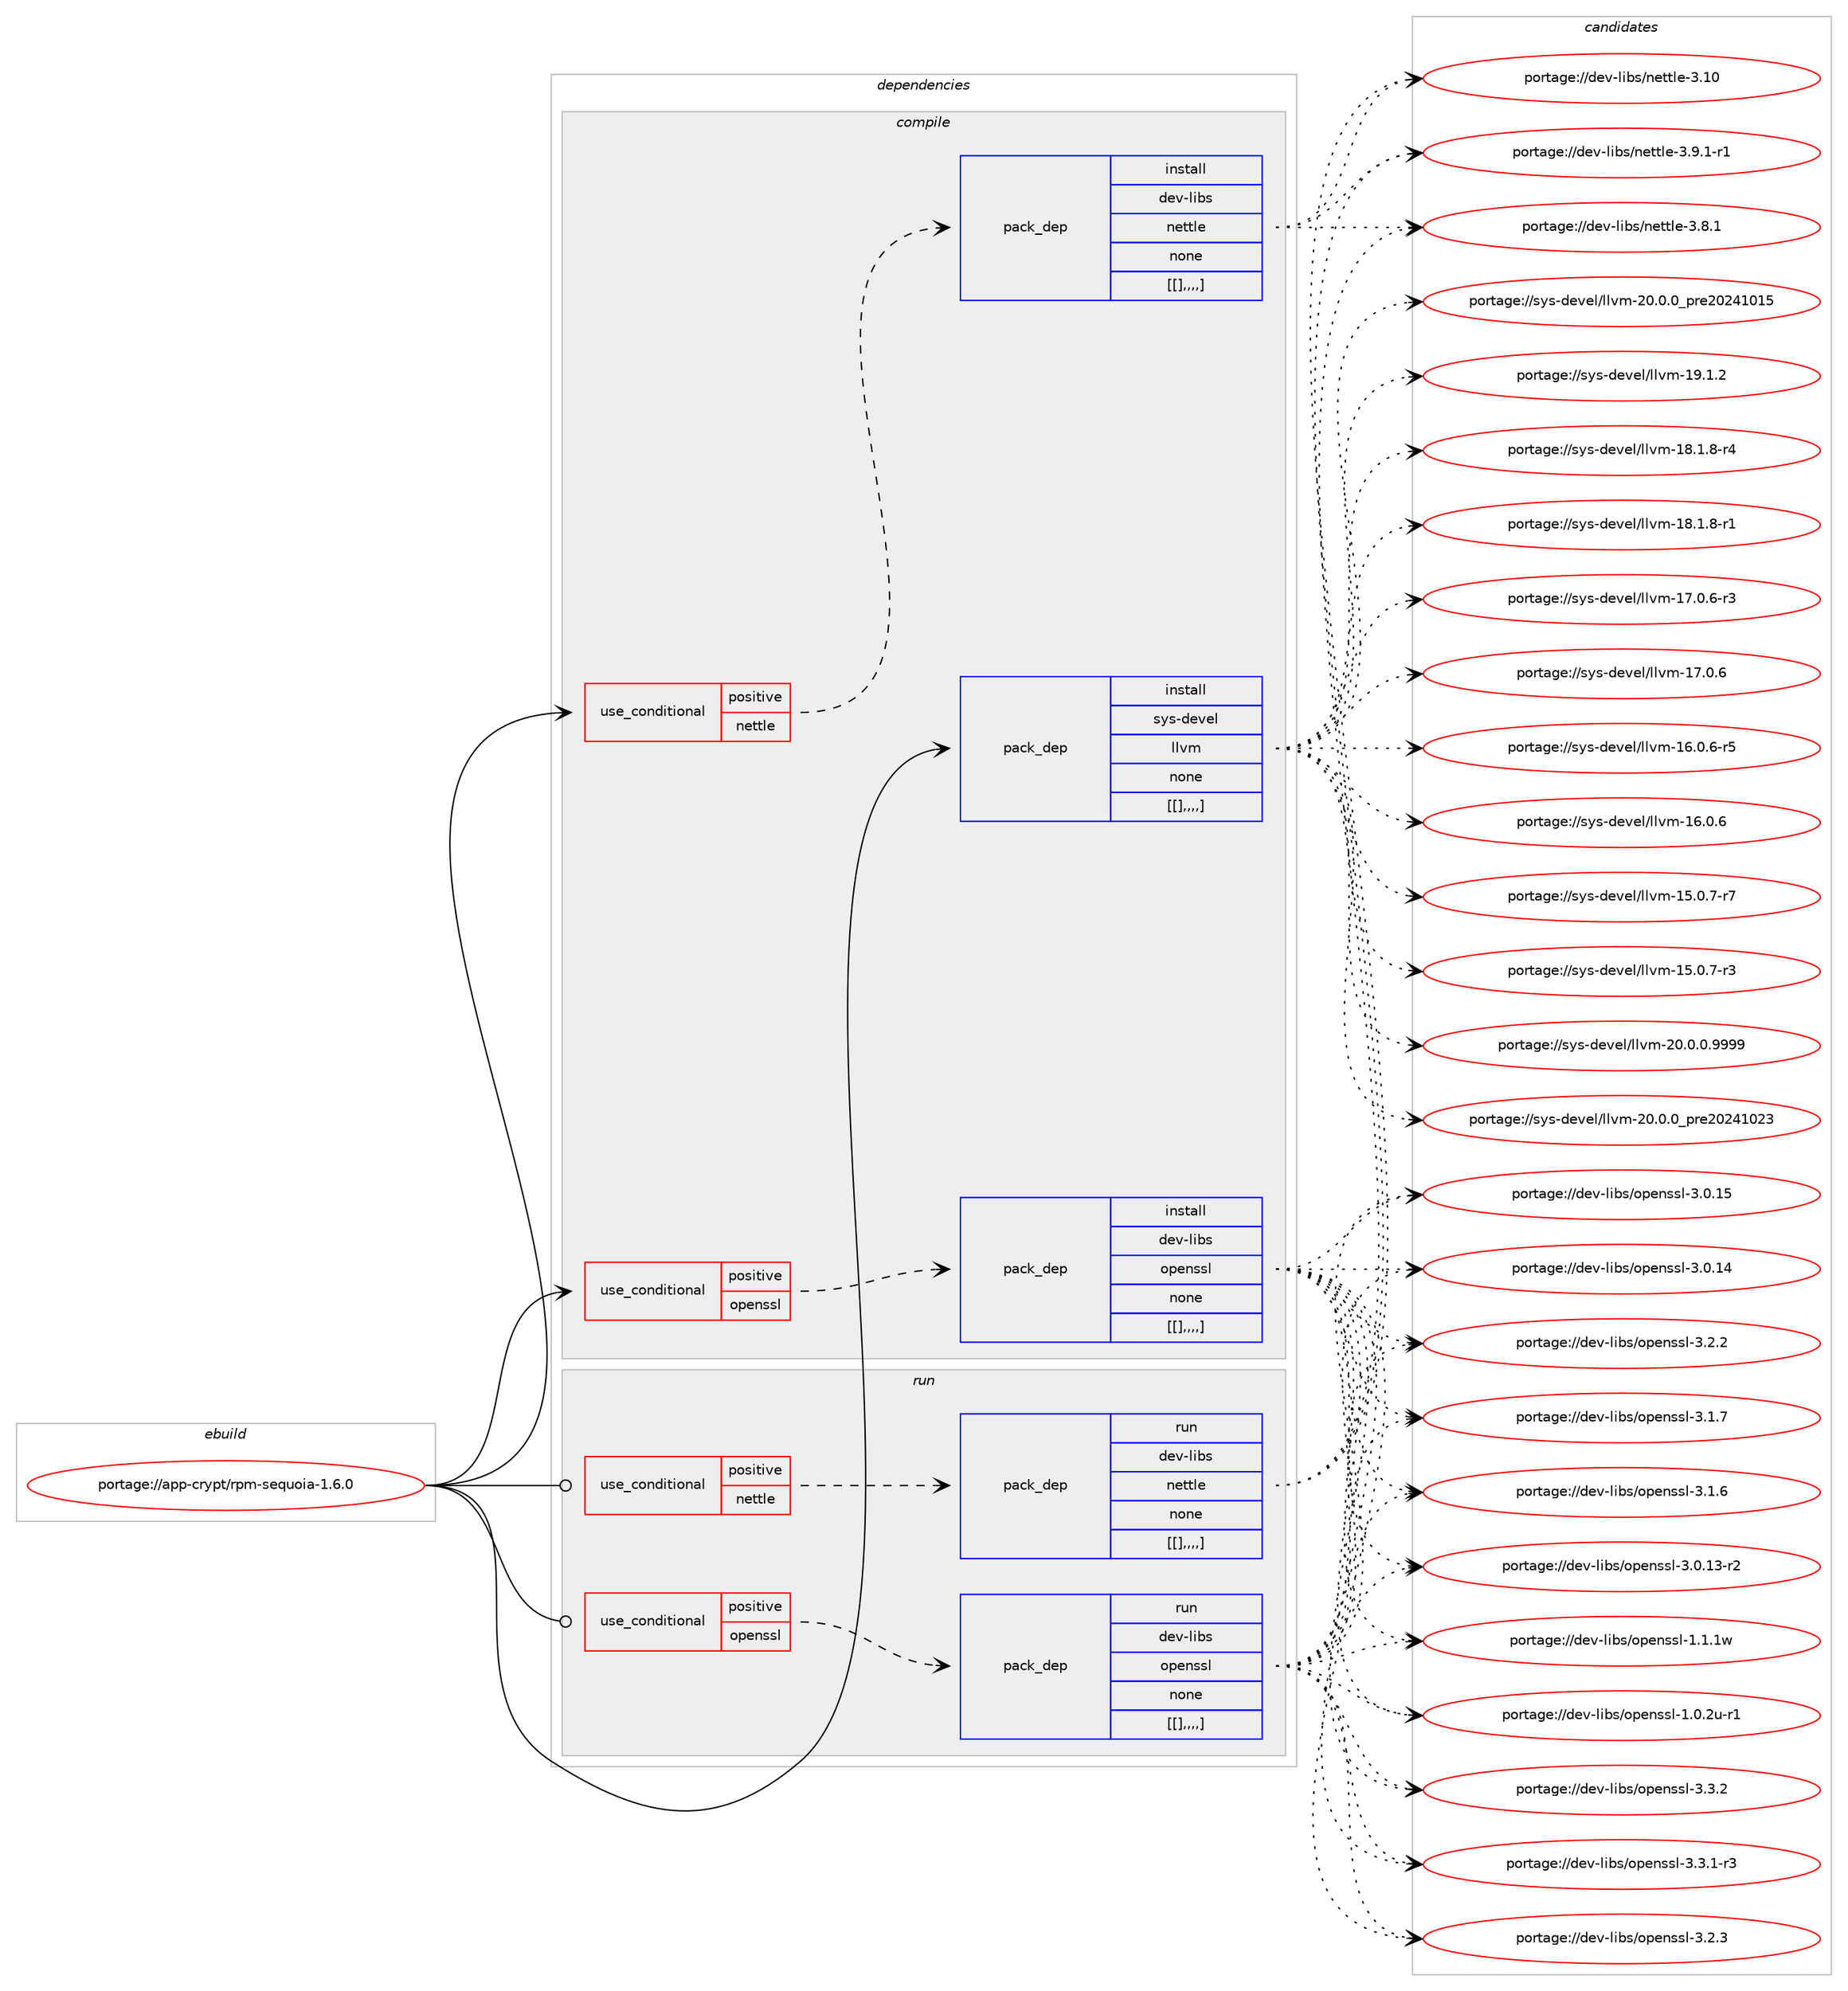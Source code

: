 digraph prolog {

# *************
# Graph options
# *************

newrank=true;
concentrate=true;
compound=true;
graph [rankdir=LR,fontname=Helvetica,fontsize=10,ranksep=1.5];#, ranksep=2.5, nodesep=0.2];
edge  [arrowhead=vee];
node  [fontname=Helvetica,fontsize=10];

# **********
# The ebuild
# **********

subgraph cluster_leftcol {
color=gray;
label=<<i>ebuild</i>>;
id [label="portage://app-crypt/rpm-sequoia-1.6.0", color=red, width=4, href="../app-crypt/rpm-sequoia-1.6.0.svg"];
}

# ****************
# The dependencies
# ****************

subgraph cluster_midcol {
color=gray;
label=<<i>dependencies</i>>;
subgraph cluster_compile {
fillcolor="#eeeeee";
style=filled;
label=<<i>compile</i>>;
subgraph cond3850 {
dependency14036 [label=<<TABLE BORDER="0" CELLBORDER="1" CELLSPACING="0" CELLPADDING="4"><TR><TD ROWSPAN="3" CELLPADDING="10">use_conditional</TD></TR><TR><TD>positive</TD></TR><TR><TD>nettle</TD></TR></TABLE>>, shape=none, color=red];
subgraph pack10108 {
dependency14041 [label=<<TABLE BORDER="0" CELLBORDER="1" CELLSPACING="0" CELLPADDING="4" WIDTH="220"><TR><TD ROWSPAN="6" CELLPADDING="30">pack_dep</TD></TR><TR><TD WIDTH="110">install</TD></TR><TR><TD>dev-libs</TD></TR><TR><TD>nettle</TD></TR><TR><TD>none</TD></TR><TR><TD>[[],,,,]</TD></TR></TABLE>>, shape=none, color=blue];
}
dependency14036:e -> dependency14041:w [weight=20,style="dashed",arrowhead="vee"];
}
id:e -> dependency14036:w [weight=20,style="solid",arrowhead="vee"];
subgraph cond3891 {
dependency14167 [label=<<TABLE BORDER="0" CELLBORDER="1" CELLSPACING="0" CELLPADDING="4"><TR><TD ROWSPAN="3" CELLPADDING="10">use_conditional</TD></TR><TR><TD>positive</TD></TR><TR><TD>openssl</TD></TR></TABLE>>, shape=none, color=red];
subgraph pack10231 {
dependency14197 [label=<<TABLE BORDER="0" CELLBORDER="1" CELLSPACING="0" CELLPADDING="4" WIDTH="220"><TR><TD ROWSPAN="6" CELLPADDING="30">pack_dep</TD></TR><TR><TD WIDTH="110">install</TD></TR><TR><TD>dev-libs</TD></TR><TR><TD>openssl</TD></TR><TR><TD>none</TD></TR><TR><TD>[[],,,,]</TD></TR></TABLE>>, shape=none, color=blue];
}
dependency14167:e -> dependency14197:w [weight=20,style="dashed",arrowhead="vee"];
}
id:e -> dependency14167:w [weight=20,style="solid",arrowhead="vee"];
subgraph pack10252 {
dependency14221 [label=<<TABLE BORDER="0" CELLBORDER="1" CELLSPACING="0" CELLPADDING="4" WIDTH="220"><TR><TD ROWSPAN="6" CELLPADDING="30">pack_dep</TD></TR><TR><TD WIDTH="110">install</TD></TR><TR><TD>sys-devel</TD></TR><TR><TD>llvm</TD></TR><TR><TD>none</TD></TR><TR><TD>[[],,,,]</TD></TR></TABLE>>, shape=none, color=blue];
}
id:e -> dependency14221:w [weight=20,style="solid",arrowhead="vee"];
}
subgraph cluster_compileandrun {
fillcolor="#eeeeee";
style=filled;
label=<<i>compile and run</i>>;
}
subgraph cluster_run {
fillcolor="#eeeeee";
style=filled;
label=<<i>run</i>>;
subgraph cond3905 {
dependency14246 [label=<<TABLE BORDER="0" CELLBORDER="1" CELLSPACING="0" CELLPADDING="4"><TR><TD ROWSPAN="3" CELLPADDING="10">use_conditional</TD></TR><TR><TD>positive</TD></TR><TR><TD>nettle</TD></TR></TABLE>>, shape=none, color=red];
subgraph pack10290 {
dependency14265 [label=<<TABLE BORDER="0" CELLBORDER="1" CELLSPACING="0" CELLPADDING="4" WIDTH="220"><TR><TD ROWSPAN="6" CELLPADDING="30">pack_dep</TD></TR><TR><TD WIDTH="110">run</TD></TR><TR><TD>dev-libs</TD></TR><TR><TD>nettle</TD></TR><TR><TD>none</TD></TR><TR><TD>[[],,,,]</TD></TR></TABLE>>, shape=none, color=blue];
}
dependency14246:e -> dependency14265:w [weight=20,style="dashed",arrowhead="vee"];
}
id:e -> dependency14246:w [weight=20,style="solid",arrowhead="odot"];
subgraph cond3919 {
dependency14347 [label=<<TABLE BORDER="0" CELLBORDER="1" CELLSPACING="0" CELLPADDING="4"><TR><TD ROWSPAN="3" CELLPADDING="10">use_conditional</TD></TR><TR><TD>positive</TD></TR><TR><TD>openssl</TD></TR></TABLE>>, shape=none, color=red];
subgraph pack10384 {
dependency14407 [label=<<TABLE BORDER="0" CELLBORDER="1" CELLSPACING="0" CELLPADDING="4" WIDTH="220"><TR><TD ROWSPAN="6" CELLPADDING="30">pack_dep</TD></TR><TR><TD WIDTH="110">run</TD></TR><TR><TD>dev-libs</TD></TR><TR><TD>openssl</TD></TR><TR><TD>none</TD></TR><TR><TD>[[],,,,]</TD></TR></TABLE>>, shape=none, color=blue];
}
dependency14347:e -> dependency14407:w [weight=20,style="dashed",arrowhead="vee"];
}
id:e -> dependency14347:w [weight=20,style="solid",arrowhead="odot"];
}
}

# **************
# The candidates
# **************

subgraph cluster_choices {
rank=same;
color=gray;
label=<<i>candidates</i>>;

subgraph choice9878 {
color=black;
nodesep=1;
choice1001011184510810598115471101011161161081014551464948 [label="portage://dev-libs/nettle-3.10", color=red, width=4,href="../dev-libs/nettle-3.10.svg"];
choice1001011184510810598115471101011161161081014551465746494511449 [label="portage://dev-libs/nettle-3.9.1-r1", color=red, width=4,href="../dev-libs/nettle-3.9.1-r1.svg"];
choice100101118451081059811547110101116116108101455146564649 [label="portage://dev-libs/nettle-3.8.1", color=red, width=4,href="../dev-libs/nettle-3.8.1.svg"];
dependency14041:e -> choice1001011184510810598115471101011161161081014551464948:w [style=dotted,weight="100"];
dependency14041:e -> choice1001011184510810598115471101011161161081014551465746494511449:w [style=dotted,weight="100"];
dependency14041:e -> choice100101118451081059811547110101116116108101455146564649:w [style=dotted,weight="100"];
}
subgraph choice9883 {
color=black;
nodesep=1;
choice100101118451081059811547111112101110115115108455146514650 [label="portage://dev-libs/openssl-3.3.2", color=red, width=4,href="../dev-libs/openssl-3.3.2.svg"];
choice1001011184510810598115471111121011101151151084551465146494511451 [label="portage://dev-libs/openssl-3.3.1-r3", color=red, width=4,href="../dev-libs/openssl-3.3.1-r3.svg"];
choice100101118451081059811547111112101110115115108455146504651 [label="portage://dev-libs/openssl-3.2.3", color=red, width=4,href="../dev-libs/openssl-3.2.3.svg"];
choice100101118451081059811547111112101110115115108455146504650 [label="portage://dev-libs/openssl-3.2.2", color=red, width=4,href="../dev-libs/openssl-3.2.2.svg"];
choice100101118451081059811547111112101110115115108455146494655 [label="portage://dev-libs/openssl-3.1.7", color=red, width=4,href="../dev-libs/openssl-3.1.7.svg"];
choice100101118451081059811547111112101110115115108455146494654 [label="portage://dev-libs/openssl-3.1.6", color=red, width=4,href="../dev-libs/openssl-3.1.6.svg"];
choice10010111845108105981154711111210111011511510845514648464953 [label="portage://dev-libs/openssl-3.0.15", color=red, width=4,href="../dev-libs/openssl-3.0.15.svg"];
choice10010111845108105981154711111210111011511510845514648464952 [label="portage://dev-libs/openssl-3.0.14", color=red, width=4,href="../dev-libs/openssl-3.0.14.svg"];
choice100101118451081059811547111112101110115115108455146484649514511450 [label="portage://dev-libs/openssl-3.0.13-r2", color=red, width=4,href="../dev-libs/openssl-3.0.13-r2.svg"];
choice100101118451081059811547111112101110115115108454946494649119 [label="portage://dev-libs/openssl-1.1.1w", color=red, width=4,href="../dev-libs/openssl-1.1.1w.svg"];
choice1001011184510810598115471111121011101151151084549464846501174511449 [label="portage://dev-libs/openssl-1.0.2u-r1", color=red, width=4,href="../dev-libs/openssl-1.0.2u-r1.svg"];
dependency14197:e -> choice100101118451081059811547111112101110115115108455146514650:w [style=dotted,weight="100"];
dependency14197:e -> choice1001011184510810598115471111121011101151151084551465146494511451:w [style=dotted,weight="100"];
dependency14197:e -> choice100101118451081059811547111112101110115115108455146504651:w [style=dotted,weight="100"];
dependency14197:e -> choice100101118451081059811547111112101110115115108455146504650:w [style=dotted,weight="100"];
dependency14197:e -> choice100101118451081059811547111112101110115115108455146494655:w [style=dotted,weight="100"];
dependency14197:e -> choice100101118451081059811547111112101110115115108455146494654:w [style=dotted,weight="100"];
dependency14197:e -> choice10010111845108105981154711111210111011511510845514648464953:w [style=dotted,weight="100"];
dependency14197:e -> choice10010111845108105981154711111210111011511510845514648464952:w [style=dotted,weight="100"];
dependency14197:e -> choice100101118451081059811547111112101110115115108455146484649514511450:w [style=dotted,weight="100"];
dependency14197:e -> choice100101118451081059811547111112101110115115108454946494649119:w [style=dotted,weight="100"];
dependency14197:e -> choice1001011184510810598115471111121011101151151084549464846501174511449:w [style=dotted,weight="100"];
}
subgraph choice9907 {
color=black;
nodesep=1;
choice1151211154510010111810110847108108118109455048464846484657575757 [label="portage://sys-devel/llvm-20.0.0.9999", color=red, width=4,href="../sys-devel/llvm-20.0.0.9999.svg"];
choice115121115451001011181011084710810811810945504846484648951121141015048505249485051 [label="portage://sys-devel/llvm-20.0.0_pre20241023", color=red, width=4,href="../sys-devel/llvm-20.0.0_pre20241023.svg"];
choice115121115451001011181011084710810811810945504846484648951121141015048505249484953 [label="portage://sys-devel/llvm-20.0.0_pre20241015", color=red, width=4,href="../sys-devel/llvm-20.0.0_pre20241015.svg"];
choice115121115451001011181011084710810811810945495746494650 [label="portage://sys-devel/llvm-19.1.2", color=red, width=4,href="../sys-devel/llvm-19.1.2.svg"];
choice1151211154510010111810110847108108118109454956464946564511452 [label="portage://sys-devel/llvm-18.1.8-r4", color=red, width=4,href="../sys-devel/llvm-18.1.8-r4.svg"];
choice1151211154510010111810110847108108118109454956464946564511449 [label="portage://sys-devel/llvm-18.1.8-r1", color=red, width=4,href="../sys-devel/llvm-18.1.8-r1.svg"];
choice1151211154510010111810110847108108118109454955464846544511451 [label="portage://sys-devel/llvm-17.0.6-r3", color=red, width=4,href="../sys-devel/llvm-17.0.6-r3.svg"];
choice115121115451001011181011084710810811810945495546484654 [label="portage://sys-devel/llvm-17.0.6", color=red, width=4,href="../sys-devel/llvm-17.0.6.svg"];
choice1151211154510010111810110847108108118109454954464846544511453 [label="portage://sys-devel/llvm-16.0.6-r5", color=red, width=4,href="../sys-devel/llvm-16.0.6-r5.svg"];
choice115121115451001011181011084710810811810945495446484654 [label="portage://sys-devel/llvm-16.0.6", color=red, width=4,href="../sys-devel/llvm-16.0.6.svg"];
choice1151211154510010111810110847108108118109454953464846554511455 [label="portage://sys-devel/llvm-15.0.7-r7", color=red, width=4,href="../sys-devel/llvm-15.0.7-r7.svg"];
choice1151211154510010111810110847108108118109454953464846554511451 [label="portage://sys-devel/llvm-15.0.7-r3", color=red, width=4,href="../sys-devel/llvm-15.0.7-r3.svg"];
dependency14221:e -> choice1151211154510010111810110847108108118109455048464846484657575757:w [style=dotted,weight="100"];
dependency14221:e -> choice115121115451001011181011084710810811810945504846484648951121141015048505249485051:w [style=dotted,weight="100"];
dependency14221:e -> choice115121115451001011181011084710810811810945504846484648951121141015048505249484953:w [style=dotted,weight="100"];
dependency14221:e -> choice115121115451001011181011084710810811810945495746494650:w [style=dotted,weight="100"];
dependency14221:e -> choice1151211154510010111810110847108108118109454956464946564511452:w [style=dotted,weight="100"];
dependency14221:e -> choice1151211154510010111810110847108108118109454956464946564511449:w [style=dotted,weight="100"];
dependency14221:e -> choice1151211154510010111810110847108108118109454955464846544511451:w [style=dotted,weight="100"];
dependency14221:e -> choice115121115451001011181011084710810811810945495546484654:w [style=dotted,weight="100"];
dependency14221:e -> choice1151211154510010111810110847108108118109454954464846544511453:w [style=dotted,weight="100"];
dependency14221:e -> choice115121115451001011181011084710810811810945495446484654:w [style=dotted,weight="100"];
dependency14221:e -> choice1151211154510010111810110847108108118109454953464846554511455:w [style=dotted,weight="100"];
dependency14221:e -> choice1151211154510010111810110847108108118109454953464846554511451:w [style=dotted,weight="100"];
}
subgraph choice9912 {
color=black;
nodesep=1;
choice1001011184510810598115471101011161161081014551464948 [label="portage://dev-libs/nettle-3.10", color=red, width=4,href="../dev-libs/nettle-3.10.svg"];
choice1001011184510810598115471101011161161081014551465746494511449 [label="portage://dev-libs/nettle-3.9.1-r1", color=red, width=4,href="../dev-libs/nettle-3.9.1-r1.svg"];
choice100101118451081059811547110101116116108101455146564649 [label="portage://dev-libs/nettle-3.8.1", color=red, width=4,href="../dev-libs/nettle-3.8.1.svg"];
dependency14265:e -> choice1001011184510810598115471101011161161081014551464948:w [style=dotted,weight="100"];
dependency14265:e -> choice1001011184510810598115471101011161161081014551465746494511449:w [style=dotted,weight="100"];
dependency14265:e -> choice100101118451081059811547110101116116108101455146564649:w [style=dotted,weight="100"];
}
subgraph choice9916 {
color=black;
nodesep=1;
choice100101118451081059811547111112101110115115108455146514650 [label="portage://dev-libs/openssl-3.3.2", color=red, width=4,href="../dev-libs/openssl-3.3.2.svg"];
choice1001011184510810598115471111121011101151151084551465146494511451 [label="portage://dev-libs/openssl-3.3.1-r3", color=red, width=4,href="../dev-libs/openssl-3.3.1-r3.svg"];
choice100101118451081059811547111112101110115115108455146504651 [label="portage://dev-libs/openssl-3.2.3", color=red, width=4,href="../dev-libs/openssl-3.2.3.svg"];
choice100101118451081059811547111112101110115115108455146504650 [label="portage://dev-libs/openssl-3.2.2", color=red, width=4,href="../dev-libs/openssl-3.2.2.svg"];
choice100101118451081059811547111112101110115115108455146494655 [label="portage://dev-libs/openssl-3.1.7", color=red, width=4,href="../dev-libs/openssl-3.1.7.svg"];
choice100101118451081059811547111112101110115115108455146494654 [label="portage://dev-libs/openssl-3.1.6", color=red, width=4,href="../dev-libs/openssl-3.1.6.svg"];
choice10010111845108105981154711111210111011511510845514648464953 [label="portage://dev-libs/openssl-3.0.15", color=red, width=4,href="../dev-libs/openssl-3.0.15.svg"];
choice10010111845108105981154711111210111011511510845514648464952 [label="portage://dev-libs/openssl-3.0.14", color=red, width=4,href="../dev-libs/openssl-3.0.14.svg"];
choice100101118451081059811547111112101110115115108455146484649514511450 [label="portage://dev-libs/openssl-3.0.13-r2", color=red, width=4,href="../dev-libs/openssl-3.0.13-r2.svg"];
choice100101118451081059811547111112101110115115108454946494649119 [label="portage://dev-libs/openssl-1.1.1w", color=red, width=4,href="../dev-libs/openssl-1.1.1w.svg"];
choice1001011184510810598115471111121011101151151084549464846501174511449 [label="portage://dev-libs/openssl-1.0.2u-r1", color=red, width=4,href="../dev-libs/openssl-1.0.2u-r1.svg"];
dependency14407:e -> choice100101118451081059811547111112101110115115108455146514650:w [style=dotted,weight="100"];
dependency14407:e -> choice1001011184510810598115471111121011101151151084551465146494511451:w [style=dotted,weight="100"];
dependency14407:e -> choice100101118451081059811547111112101110115115108455146504651:w [style=dotted,weight="100"];
dependency14407:e -> choice100101118451081059811547111112101110115115108455146504650:w [style=dotted,weight="100"];
dependency14407:e -> choice100101118451081059811547111112101110115115108455146494655:w [style=dotted,weight="100"];
dependency14407:e -> choice100101118451081059811547111112101110115115108455146494654:w [style=dotted,weight="100"];
dependency14407:e -> choice10010111845108105981154711111210111011511510845514648464953:w [style=dotted,weight="100"];
dependency14407:e -> choice10010111845108105981154711111210111011511510845514648464952:w [style=dotted,weight="100"];
dependency14407:e -> choice100101118451081059811547111112101110115115108455146484649514511450:w [style=dotted,weight="100"];
dependency14407:e -> choice100101118451081059811547111112101110115115108454946494649119:w [style=dotted,weight="100"];
dependency14407:e -> choice1001011184510810598115471111121011101151151084549464846501174511449:w [style=dotted,weight="100"];
}
}

}
